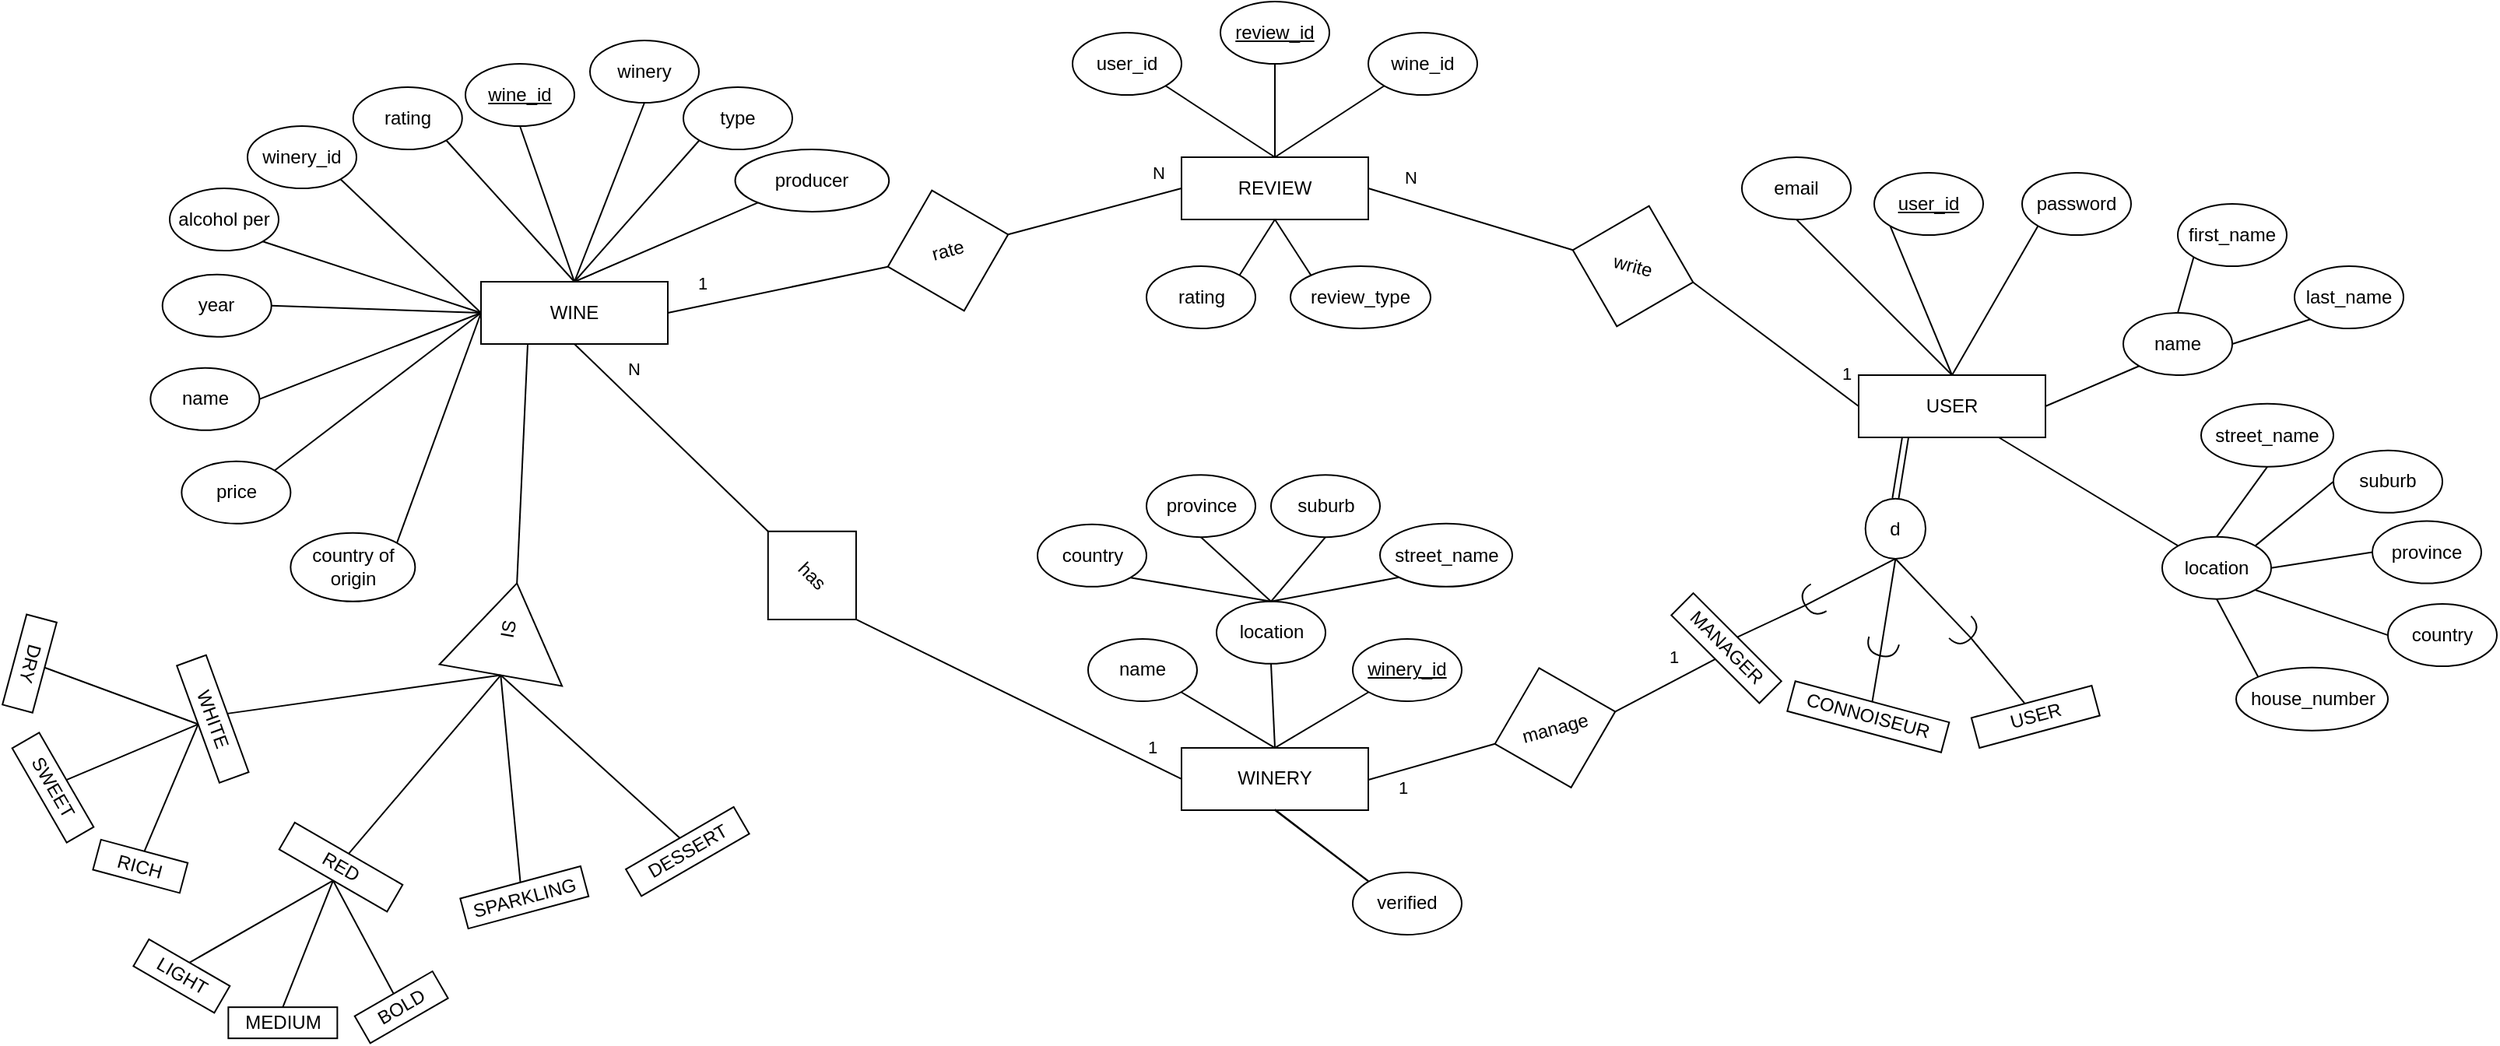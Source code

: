 <mxfile version="21.3.3" type="device">
  <diagram id="R2lEEEUBdFMjLlhIrx00" name="Page-1">
    <mxGraphModel dx="2692" dy="1970" grid="1" gridSize="10" guides="1" tooltips="1" connect="1" arrows="1" fold="1" page="1" pageScale="1" pageWidth="850" pageHeight="1100" math="0" shadow="0" extFonts="Permanent Marker^https://fonts.googleapis.com/css?family=Permanent+Marker">
      <root>
        <mxCell id="0" />
        <mxCell id="1" parent="0" />
        <mxCell id="uIdBbjLxFniSCo1o9cFx-1" value="WINE" style="rounded=0;whiteSpace=wrap;html=1;" parent="1" vertex="1">
          <mxGeometry x="20" y="70" width="120" height="40" as="geometry" />
        </mxCell>
        <mxCell id="uIdBbjLxFniSCo1o9cFx-4" value="&lt;u&gt;wine_id&lt;/u&gt;" style="ellipse;whiteSpace=wrap;html=1;" parent="1" vertex="1">
          <mxGeometry x="10" y="-70" width="70" height="40" as="geometry" />
        </mxCell>
        <mxCell id="uIdBbjLxFniSCo1o9cFx-5" value="" style="endArrow=none;html=1;rounded=0;exitX=0.5;exitY=0;exitDx=0;exitDy=0;entryX=0.5;entryY=1;entryDx=0;entryDy=0;" parent="1" source="uIdBbjLxFniSCo1o9cFx-1" target="uIdBbjLxFniSCo1o9cFx-4" edge="1">
          <mxGeometry width="50" height="50" relative="1" as="geometry">
            <mxPoint x="100" y="70" as="sourcePoint" />
            <mxPoint x="80" y="-20" as="targetPoint" />
          </mxGeometry>
        </mxCell>
        <mxCell id="uIdBbjLxFniSCo1o9cFx-6" value="type" style="ellipse;whiteSpace=wrap;html=1;" parent="1" vertex="1">
          <mxGeometry x="150" y="-55" width="70" height="40" as="geometry" />
        </mxCell>
        <mxCell id="uIdBbjLxFniSCo1o9cFx-7" value="" style="endArrow=none;html=1;rounded=0;entryX=0;entryY=1;entryDx=0;entryDy=0;exitX=0.5;exitY=0;exitDx=0;exitDy=0;" parent="1" source="uIdBbjLxFniSCo1o9cFx-1" target="uIdBbjLxFniSCo1o9cFx-6" edge="1">
          <mxGeometry width="50" height="50" relative="1" as="geometry">
            <mxPoint x="110" y="80" as="sourcePoint" />
            <mxPoint x="150.251" y="4.142" as="targetPoint" />
          </mxGeometry>
        </mxCell>
        <mxCell id="uIdBbjLxFniSCo1o9cFx-8" value="name" style="ellipse;whiteSpace=wrap;html=1;" parent="1" vertex="1">
          <mxGeometry x="-192.32" y="125.41" width="70" height="40" as="geometry" />
        </mxCell>
        <mxCell id="uIdBbjLxFniSCo1o9cFx-9" value="" style="endArrow=none;html=1;rounded=0;exitX=0;exitY=0.5;exitDx=0;exitDy=0;entryX=1;entryY=0.5;entryDx=0;entryDy=0;" parent="1" source="uIdBbjLxFniSCo1o9cFx-1" target="uIdBbjLxFniSCo1o9cFx-8" edge="1">
          <mxGeometry width="50" height="50" relative="1" as="geometry">
            <mxPoint x="40" y="90" as="sourcePoint" />
            <mxPoint x="-50" y="110" as="targetPoint" />
          </mxGeometry>
        </mxCell>
        <mxCell id="uIdBbjLxFniSCo1o9cFx-12" value="rating" style="ellipse;whiteSpace=wrap;html=1;" parent="1" vertex="1">
          <mxGeometry x="-62.12" y="-55" width="70" height="40" as="geometry" />
        </mxCell>
        <mxCell id="uIdBbjLxFniSCo1o9cFx-13" value="" style="endArrow=none;html=1;rounded=0;entryX=1;entryY=1;entryDx=0;entryDy=0;exitX=0.5;exitY=0;exitDx=0;exitDy=0;" parent="1" source="uIdBbjLxFniSCo1o9cFx-1" target="uIdBbjLxFniSCo1o9cFx-12" edge="1">
          <mxGeometry width="50" height="50" relative="1" as="geometry">
            <mxPoint x="140" y="110" as="sourcePoint" />
            <mxPoint x="390" y="360" as="targetPoint" />
          </mxGeometry>
        </mxCell>
        <mxCell id="uIdBbjLxFniSCo1o9cFx-17" value="USER" style="rounded=0;whiteSpace=wrap;html=1;" parent="1" vertex="1">
          <mxGeometry x="905" y="130" width="120" height="40" as="geometry" />
        </mxCell>
        <mxCell id="uIdBbjLxFniSCo1o9cFx-18" value="&lt;u&gt;user_id&lt;/u&gt;" style="ellipse;whiteSpace=wrap;html=1;" parent="1" vertex="1">
          <mxGeometry x="915" width="70" height="40" as="geometry" />
        </mxCell>
        <mxCell id="uIdBbjLxFniSCo1o9cFx-19" value="" style="endArrow=none;html=1;rounded=0;exitX=0.5;exitY=0;exitDx=0;exitDy=0;entryX=0;entryY=1;entryDx=0;entryDy=0;" parent="1" source="uIdBbjLxFniSCo1o9cFx-17" target="uIdBbjLxFniSCo1o9cFx-18" edge="1">
          <mxGeometry width="50" height="50" relative="1" as="geometry">
            <mxPoint x="985" y="130" as="sourcePoint" />
            <mxPoint x="965" y="40" as="targetPoint" />
          </mxGeometry>
        </mxCell>
        <mxCell id="uIdBbjLxFniSCo1o9cFx-20" value="password" style="ellipse;whiteSpace=wrap;html=1;" parent="1" vertex="1">
          <mxGeometry x="1010" width="70" height="40" as="geometry" />
        </mxCell>
        <mxCell id="uIdBbjLxFniSCo1o9cFx-21" value="" style="endArrow=none;html=1;rounded=0;entryX=0;entryY=1;entryDx=0;entryDy=0;exitX=0.5;exitY=0;exitDx=0;exitDy=0;" parent="1" source="uIdBbjLxFniSCo1o9cFx-17" target="uIdBbjLxFniSCo1o9cFx-20" edge="1">
          <mxGeometry width="50" height="50" relative="1" as="geometry">
            <mxPoint x="995" y="140" as="sourcePoint" />
            <mxPoint x="1245" y="390" as="targetPoint" />
          </mxGeometry>
        </mxCell>
        <mxCell id="uIdBbjLxFniSCo1o9cFx-22" value="name" style="ellipse;whiteSpace=wrap;html=1;" parent="1" vertex="1">
          <mxGeometry x="1075" y="90" width="70" height="40" as="geometry" />
        </mxCell>
        <mxCell id="uIdBbjLxFniSCo1o9cFx-23" value="" style="endArrow=none;html=1;rounded=0;exitX=1;exitY=0.5;exitDx=0;exitDy=0;entryX=0;entryY=1;entryDx=0;entryDy=0;" parent="1" source="uIdBbjLxFniSCo1o9cFx-17" target="uIdBbjLxFniSCo1o9cFx-22" edge="1">
          <mxGeometry width="50" height="50" relative="1" as="geometry">
            <mxPoint x="925" y="150" as="sourcePoint" />
            <mxPoint x="835" y="170" as="targetPoint" />
          </mxGeometry>
        </mxCell>
        <mxCell id="uIdBbjLxFniSCo1o9cFx-25" value="email" style="ellipse;whiteSpace=wrap;html=1;" parent="1" vertex="1">
          <mxGeometry x="830" y="-10" width="70" height="40" as="geometry" />
        </mxCell>
        <mxCell id="uIdBbjLxFniSCo1o9cFx-26" value="" style="endArrow=none;html=1;rounded=0;entryX=0.5;entryY=1;entryDx=0;entryDy=0;exitX=0.5;exitY=0;exitDx=0;exitDy=0;" parent="1" source="uIdBbjLxFniSCo1o9cFx-17" target="uIdBbjLxFniSCo1o9cFx-25" edge="1">
          <mxGeometry width="50" height="50" relative="1" as="geometry">
            <mxPoint x="1025" y="170" as="sourcePoint" />
            <mxPoint x="1275" y="420" as="targetPoint" />
          </mxGeometry>
        </mxCell>
        <mxCell id="uIdBbjLxFniSCo1o9cFx-28" value="write" style="rhombus;whiteSpace=wrap;html=1;rotation=15;" parent="1" vertex="1">
          <mxGeometry x="720" y="20" width="80" height="80" as="geometry" />
        </mxCell>
        <mxCell id="uIdBbjLxFniSCo1o9cFx-30" value="N" style="endArrow=none;html=1;rounded=0;exitX=1;exitY=0.5;exitDx=0;exitDy=0;entryX=0;entryY=0.5;entryDx=0;entryDy=0;" parent="1" source="uIdBbjLxFniSCo1o9cFx-107" target="uIdBbjLxFniSCo1o9cFx-76" edge="1">
          <mxGeometry x="0.776" y="14" width="50" height="50" relative="1" as="geometry">
            <mxPoint x="240" y="250" as="sourcePoint" />
            <mxPoint x="480" y="190" as="targetPoint" />
            <mxPoint x="1" as="offset" />
          </mxGeometry>
        </mxCell>
        <mxCell id="uIdBbjLxFniSCo1o9cFx-36" value="has" style="rhombus;whiteSpace=wrap;html=1;rotation=45;" parent="1" vertex="1">
          <mxGeometry x="192.68" y="218.66" width="80" height="80" as="geometry" />
        </mxCell>
        <mxCell id="uIdBbjLxFniSCo1o9cFx-41" value="1" style="endArrow=none;html=1;rounded=0;exitX=1;exitY=0.5;exitDx=0;exitDy=0;entryX=0;entryY=0.5;entryDx=0;entryDy=0;" parent="1" source="uIdBbjLxFniSCo1o9cFx-36" target="uIdBbjLxFniSCo1o9cFx-43" edge="1">
          <mxGeometry x="0.778" y="10" width="50" height="50" relative="1" as="geometry">
            <mxPoint x="350" y="59.48" as="sourcePoint" />
            <mxPoint x="430" y="269.48" as="targetPoint" />
            <mxPoint as="offset" />
          </mxGeometry>
        </mxCell>
        <mxCell id="uIdBbjLxFniSCo1o9cFx-42" value="N" style="endArrow=none;html=1;rounded=0;entryX=0;entryY=0.5;entryDx=0;entryDy=0;exitX=0.5;exitY=1;exitDx=0;exitDy=0;" parent="1" source="uIdBbjLxFniSCo1o9cFx-1" target="uIdBbjLxFniSCo1o9cFx-36" edge="1">
          <mxGeometry x="-0.557" y="15" width="50" height="50" relative="1" as="geometry">
            <mxPoint x="320" y="160" as="sourcePoint" />
            <mxPoint x="500" y="160" as="targetPoint" />
            <mxPoint as="offset" />
          </mxGeometry>
        </mxCell>
        <mxCell id="uIdBbjLxFniSCo1o9cFx-43" value="WINERY" style="rounded=0;whiteSpace=wrap;html=1;" parent="1" vertex="1">
          <mxGeometry x="470" y="369.48" width="120" height="40" as="geometry" />
        </mxCell>
        <mxCell id="uIdBbjLxFniSCo1o9cFx-44" value="&lt;u&gt;winery_id&lt;/u&gt;" style="ellipse;whiteSpace=wrap;html=1;" parent="1" vertex="1">
          <mxGeometry x="580" y="299.48" width="70" height="40" as="geometry" />
        </mxCell>
        <mxCell id="uIdBbjLxFniSCo1o9cFx-45" value="" style="endArrow=none;html=1;rounded=0;exitX=0.5;exitY=0;exitDx=0;exitDy=0;entryX=0;entryY=1;entryDx=0;entryDy=0;" parent="1" source="uIdBbjLxFniSCo1o9cFx-43" target="uIdBbjLxFniSCo1o9cFx-44" edge="1">
          <mxGeometry width="50" height="50" relative="1" as="geometry">
            <mxPoint x="550" y="369.48" as="sourcePoint" />
            <mxPoint x="530" y="279.48" as="targetPoint" />
          </mxGeometry>
        </mxCell>
        <mxCell id="uIdBbjLxFniSCo1o9cFx-46" value="location" style="ellipse;whiteSpace=wrap;html=1;" parent="1" vertex="1">
          <mxGeometry x="492.5" y="275.41" width="70" height="40" as="geometry" />
        </mxCell>
        <mxCell id="uIdBbjLxFniSCo1o9cFx-47" value="" style="endArrow=none;html=1;rounded=0;entryX=0.5;entryY=1;entryDx=0;entryDy=0;exitX=0.5;exitY=0;exitDx=0;exitDy=0;" parent="1" source="uIdBbjLxFniSCo1o9cFx-43" target="uIdBbjLxFniSCo1o9cFx-46" edge="1">
          <mxGeometry width="50" height="50" relative="1" as="geometry">
            <mxPoint x="560" y="379.48" as="sourcePoint" />
            <mxPoint x="810" y="629.48" as="targetPoint" />
          </mxGeometry>
        </mxCell>
        <mxCell id="uIdBbjLxFniSCo1o9cFx-50" value="verified" style="ellipse;whiteSpace=wrap;html=1;" parent="1" vertex="1">
          <mxGeometry x="580" y="449.48" width="70" height="40" as="geometry" />
        </mxCell>
        <mxCell id="uIdBbjLxFniSCo1o9cFx-51" value="name" style="ellipse;whiteSpace=wrap;html=1;" parent="1" vertex="1">
          <mxGeometry x="410" y="299.48" width="70" height="40" as="geometry" />
        </mxCell>
        <mxCell id="uIdBbjLxFniSCo1o9cFx-52" value="" style="endArrow=none;html=1;rounded=0;entryX=1;entryY=1;entryDx=0;entryDy=0;exitX=0.5;exitY=0;exitDx=0;exitDy=0;" parent="1" source="uIdBbjLxFniSCo1o9cFx-43" target="uIdBbjLxFniSCo1o9cFx-51" edge="1">
          <mxGeometry width="50" height="50" relative="1" as="geometry">
            <mxPoint x="590" y="409.48" as="sourcePoint" />
            <mxPoint x="840" y="659.48" as="targetPoint" />
          </mxGeometry>
        </mxCell>
        <mxCell id="uIdBbjLxFniSCo1o9cFx-53" value="" style="endArrow=none;html=1;rounded=0;entryX=0;entryY=0;entryDx=0;entryDy=0;exitX=0.5;exitY=1;exitDx=0;exitDy=0;" parent="1" source="uIdBbjLxFniSCo1o9cFx-43" target="uIdBbjLxFniSCo1o9cFx-50" edge="1">
          <mxGeometry width="50" height="50" relative="1" as="geometry">
            <mxPoint x="570" y="389.48" as="sourcePoint" />
            <mxPoint x="685" y="309.48" as="targetPoint" />
          </mxGeometry>
        </mxCell>
        <mxCell id="uIdBbjLxFniSCo1o9cFx-72" value="last_name" style="ellipse;whiteSpace=wrap;html=1;" parent="1" vertex="1">
          <mxGeometry x="1185" y="60" width="70" height="40" as="geometry" />
        </mxCell>
        <mxCell id="uIdBbjLxFniSCo1o9cFx-73" value="first_name" style="ellipse;whiteSpace=wrap;html=1;" parent="1" vertex="1">
          <mxGeometry x="1110" y="20" width="70" height="40" as="geometry" />
        </mxCell>
        <mxCell id="uIdBbjLxFniSCo1o9cFx-74" value="" style="endArrow=none;html=1;rounded=0;entryX=0;entryY=1;entryDx=0;entryDy=0;exitX=0.5;exitY=0;exitDx=0;exitDy=0;" parent="1" source="uIdBbjLxFniSCo1o9cFx-22" target="uIdBbjLxFniSCo1o9cFx-73" edge="1">
          <mxGeometry width="50" height="50" relative="1" as="geometry">
            <mxPoint x="965" y="100" as="sourcePoint" />
            <mxPoint x="1035" y="34" as="targetPoint" />
          </mxGeometry>
        </mxCell>
        <mxCell id="uIdBbjLxFniSCo1o9cFx-75" value="" style="endArrow=none;html=1;rounded=0;entryX=0;entryY=1;entryDx=0;entryDy=0;exitX=1;exitY=0.5;exitDx=0;exitDy=0;" parent="1" source="uIdBbjLxFniSCo1o9cFx-22" target="uIdBbjLxFniSCo1o9cFx-72" edge="1">
          <mxGeometry width="50" height="50" relative="1" as="geometry">
            <mxPoint x="975" y="110" as="sourcePoint" />
            <mxPoint x="1045" y="44" as="targetPoint" />
          </mxGeometry>
        </mxCell>
        <mxCell id="uIdBbjLxFniSCo1o9cFx-76" value="REVIEW" style="rounded=0;whiteSpace=wrap;html=1;" parent="1" vertex="1">
          <mxGeometry x="470" y="-10" width="120" height="40" as="geometry" />
        </mxCell>
        <mxCell id="uIdBbjLxFniSCo1o9cFx-77" value="&lt;u&gt;review_id&lt;/u&gt;" style="ellipse;whiteSpace=wrap;html=1;" parent="1" vertex="1">
          <mxGeometry x="495" y="-110" width="70" height="40" as="geometry" />
        </mxCell>
        <mxCell id="uIdBbjLxFniSCo1o9cFx-78" value="" style="endArrow=none;html=1;rounded=0;exitX=0.5;exitY=0;exitDx=0;exitDy=0;entryX=0.5;entryY=1;entryDx=0;entryDy=0;" parent="1" source="uIdBbjLxFniSCo1o9cFx-76" target="uIdBbjLxFniSCo1o9cFx-77" edge="1">
          <mxGeometry width="50" height="50" relative="1" as="geometry">
            <mxPoint x="550" y="10" as="sourcePoint" />
            <mxPoint x="530" y="-80" as="targetPoint" />
          </mxGeometry>
        </mxCell>
        <mxCell id="uIdBbjLxFniSCo1o9cFx-79" value="wine_id" style="ellipse;whiteSpace=wrap;html=1;" parent="1" vertex="1">
          <mxGeometry x="590" y="-90" width="70" height="40" as="geometry" />
        </mxCell>
        <mxCell id="uIdBbjLxFniSCo1o9cFx-80" value="" style="endArrow=none;html=1;rounded=0;entryX=0;entryY=1;entryDx=0;entryDy=0;exitX=0.5;exitY=0;exitDx=0;exitDy=0;" parent="1" source="uIdBbjLxFniSCo1o9cFx-76" target="uIdBbjLxFniSCo1o9cFx-79" edge="1">
          <mxGeometry width="50" height="50" relative="1" as="geometry">
            <mxPoint x="560" y="20" as="sourcePoint" />
            <mxPoint x="810" y="270" as="targetPoint" />
          </mxGeometry>
        </mxCell>
        <mxCell id="uIdBbjLxFniSCo1o9cFx-82" value="1" style="endArrow=none;html=1;rounded=0;exitX=1;exitY=0.5;exitDx=0;exitDy=0;entryX=0;entryY=0.5;entryDx=0;entryDy=0;" parent="1" source="uIdBbjLxFniSCo1o9cFx-28" target="uIdBbjLxFniSCo1o9cFx-17" edge="1">
          <mxGeometry x="0.705" y="12" width="50" height="50" relative="1" as="geometry">
            <mxPoint x="450" y="70" as="sourcePoint" />
            <mxPoint x="610" y="70" as="targetPoint" />
            <mxPoint as="offset" />
          </mxGeometry>
        </mxCell>
        <mxCell id="uIdBbjLxFniSCo1o9cFx-83" value="user_id" style="ellipse;whiteSpace=wrap;html=1;" parent="1" vertex="1">
          <mxGeometry x="400" y="-90" width="70" height="40" as="geometry" />
        </mxCell>
        <mxCell id="uIdBbjLxFniSCo1o9cFx-84" value="" style="endArrow=none;html=1;rounded=0;entryX=1;entryY=1;entryDx=0;entryDy=0;exitX=0.5;exitY=0;exitDx=0;exitDy=0;" parent="1" source="uIdBbjLxFniSCo1o9cFx-76" target="uIdBbjLxFniSCo1o9cFx-83" edge="1">
          <mxGeometry width="50" height="50" relative="1" as="geometry">
            <mxPoint x="590" y="50" as="sourcePoint" />
            <mxPoint x="840" y="300" as="targetPoint" />
          </mxGeometry>
        </mxCell>
        <mxCell id="uIdBbjLxFniSCo1o9cFx-102" value="N" style="endArrow=none;html=1;rounded=0;exitX=1;exitY=0.5;exitDx=0;exitDy=0;entryX=0;entryY=0.5;entryDx=0;entryDy=0;" parent="1" source="uIdBbjLxFniSCo1o9cFx-76" target="uIdBbjLxFniSCo1o9cFx-28" edge="1">
          <mxGeometry x="-0.654" y="14" width="50" height="50" relative="1" as="geometry">
            <mxPoint x="780" y="210" as="sourcePoint" />
            <mxPoint x="925" y="260" as="targetPoint" />
            <mxPoint as="offset" />
          </mxGeometry>
        </mxCell>
        <mxCell id="uIdBbjLxFniSCo1o9cFx-107" value="rate" style="rhombus;whiteSpace=wrap;html=1;rotation=-15;" parent="1" vertex="1">
          <mxGeometry x="280" y="10" width="80" height="80" as="geometry" />
        </mxCell>
        <mxCell id="uIdBbjLxFniSCo1o9cFx-112" value="1" style="endArrow=none;html=1;rounded=0;exitX=1;exitY=0.5;exitDx=0;exitDy=0;entryX=0;entryY=0.5;entryDx=0;entryDy=0;" parent="1" source="uIdBbjLxFniSCo1o9cFx-1" target="uIdBbjLxFniSCo1o9cFx-107" edge="1">
          <mxGeometry x="-0.654" y="14" width="50" height="50" relative="1" as="geometry">
            <mxPoint x="240" y="-140" as="sourcePoint" />
            <mxPoint x="545" y="90" as="targetPoint" />
            <mxPoint as="offset" />
          </mxGeometry>
        </mxCell>
        <mxCell id="uIdBbjLxFniSCo1o9cFx-117" value="IS&lt;br&gt;" style="triangle;whiteSpace=wrap;html=1;rotation=-80;" parent="1" vertex="1">
          <mxGeometry x="7.88" y="253.25" width="60" height="80" as="geometry" />
        </mxCell>
        <mxCell id="uIdBbjLxFniSCo1o9cFx-118" value="" style="endArrow=none;html=1;rounded=0;exitX=0.25;exitY=1;exitDx=0;exitDy=0;entryX=1;entryY=0.5;entryDx=0;entryDy=0;" parent="1" source="uIdBbjLxFniSCo1o9cFx-1" target="uIdBbjLxFniSCo1o9cFx-117" edge="1">
          <mxGeometry width="50" height="50" relative="1" as="geometry">
            <mxPoint x="-20.0" y="163.52" as="sourcePoint" />
            <mxPoint x="-62.12" y="234.28" as="targetPoint" />
          </mxGeometry>
        </mxCell>
        <mxCell id="uIdBbjLxFniSCo1o9cFx-120" value="" style="endArrow=none;html=1;rounded=0;exitX=0;exitY=0.5;exitDx=0;exitDy=0;entryX=0.5;entryY=0;entryDx=0;entryDy=0;" parent="1" source="uIdBbjLxFniSCo1o9cFx-117" target="uIdBbjLxFniSCo1o9cFx-123" edge="1">
          <mxGeometry width="50" height="50" relative="1" as="geometry">
            <mxPoint x="30.115" y="323.408" as="sourcePoint" />
            <mxPoint x="-112.32" y="363.39" as="targetPoint" />
          </mxGeometry>
        </mxCell>
        <mxCell id="uIdBbjLxFniSCo1o9cFx-121" value="" style="endArrow=none;html=1;rounded=0;entryX=0.5;entryY=0;entryDx=0;entryDy=0;exitX=0;exitY=0.5;exitDx=0;exitDy=0;" parent="1" source="uIdBbjLxFniSCo1o9cFx-117" target="uIdBbjLxFniSCo1o9cFx-124" edge="1">
          <mxGeometry width="50" height="50" relative="1" as="geometry">
            <mxPoint y="350" as="sourcePoint" />
            <mxPoint x="-62.32" y="383.39" as="targetPoint" />
          </mxGeometry>
        </mxCell>
        <mxCell id="uIdBbjLxFniSCo1o9cFx-122" value="" style="endArrow=none;html=1;rounded=0;exitX=0;exitY=0.5;exitDx=0;exitDy=0;entryX=0.5;entryY=0;entryDx=0;entryDy=0;" parent="1" source="uIdBbjLxFniSCo1o9cFx-117" target="uIdBbjLxFniSCo1o9cFx-125" edge="1">
          <mxGeometry width="50" height="50" relative="1" as="geometry">
            <mxPoint x="30.115" y="323.408" as="sourcePoint" />
            <mxPoint x="20.0" y="427.47" as="targetPoint" />
          </mxGeometry>
        </mxCell>
        <mxCell id="uIdBbjLxFniSCo1o9cFx-123" value="WHITE" style="rounded=0;whiteSpace=wrap;html=1;rotation=70;" parent="1" vertex="1">
          <mxGeometry x="-192.32" y="340.86" width="80" height="20" as="geometry" />
        </mxCell>
        <mxCell id="uIdBbjLxFniSCo1o9cFx-124" value="RED" style="rounded=0;whiteSpace=wrap;html=1;rotation=30;" parent="1" vertex="1">
          <mxGeometry x="-110" y="436.08" width="80" height="20" as="geometry" />
        </mxCell>
        <mxCell id="uIdBbjLxFniSCo1o9cFx-125" value="SPARKLING" style="rounded=0;whiteSpace=wrap;html=1;rotation=-15;" parent="1" vertex="1">
          <mxGeometry x="7.88" y="455.56" width="80" height="20" as="geometry" />
        </mxCell>
        <mxCell id="uIdBbjLxFniSCo1o9cFx-137" value="year" style="ellipse;whiteSpace=wrap;html=1;" parent="1" vertex="1">
          <mxGeometry x="-184.64" y="65.41" width="70" height="40" as="geometry" />
        </mxCell>
        <mxCell id="uIdBbjLxFniSCo1o9cFx-138" value="" style="endArrow=none;html=1;rounded=0;exitX=0;exitY=0.5;exitDx=0;exitDy=0;entryX=1;entryY=0.5;entryDx=0;entryDy=0;" parent="1" source="uIdBbjLxFniSCo1o9cFx-1" target="uIdBbjLxFniSCo1o9cFx-137" edge="1">
          <mxGeometry width="50" height="50" relative="1" as="geometry">
            <mxPoint x="90" y="80" as="sourcePoint" />
            <mxPoint x="-50" y="100" as="targetPoint" />
          </mxGeometry>
        </mxCell>
        <mxCell id="uIdBbjLxFniSCo1o9cFx-140" value="location" style="ellipse;whiteSpace=wrap;html=1;" parent="1" vertex="1">
          <mxGeometry x="1100" y="233.83" width="70" height="40" as="geometry" />
        </mxCell>
        <mxCell id="uIdBbjLxFniSCo1o9cFx-141" value="" style="endArrow=none;html=1;rounded=0;entryX=0;entryY=0;entryDx=0;entryDy=0;exitX=0.75;exitY=1;exitDx=0;exitDy=0;" parent="1" source="uIdBbjLxFniSCo1o9cFx-17" target="uIdBbjLxFniSCo1o9cFx-140" edge="1">
          <mxGeometry width="50" height="50" relative="1" as="geometry">
            <mxPoint x="950" y="289.52" as="sourcePoint" />
            <mxPoint x="1230" y="550" as="targetPoint" />
          </mxGeometry>
        </mxCell>
        <mxCell id="uIdBbjLxFniSCo1o9cFx-142" value="street_name" style="ellipse;whiteSpace=wrap;html=1;" parent="1" vertex="1">
          <mxGeometry x="1125" y="148.38" width="85" height="40.52" as="geometry" />
        </mxCell>
        <mxCell id="uIdBbjLxFniSCo1o9cFx-143" value="" style="endArrow=none;html=1;rounded=0;entryX=0.5;entryY=1;entryDx=0;entryDy=0;exitX=0.5;exitY=0;exitDx=0;exitDy=0;" parent="1" source="uIdBbjLxFniSCo1o9cFx-140" target="uIdBbjLxFniSCo1o9cFx-142" edge="1">
          <mxGeometry width="50" height="50" relative="1" as="geometry">
            <mxPoint x="1165" y="288.42" as="sourcePoint" />
            <mxPoint x="915" y="713.31" as="targetPoint" />
          </mxGeometry>
        </mxCell>
        <mxCell id="uIdBbjLxFniSCo1o9cFx-144" value="suburb" style="ellipse;whiteSpace=wrap;html=1;" parent="1" vertex="1">
          <mxGeometry x="1210" y="178.38" width="70" height="40" as="geometry" />
        </mxCell>
        <mxCell id="uIdBbjLxFniSCo1o9cFx-145" value="" style="endArrow=none;html=1;rounded=0;entryX=0;entryY=0.5;entryDx=0;entryDy=0;exitX=1;exitY=0;exitDx=0;exitDy=0;" parent="1" source="uIdBbjLxFniSCo1o9cFx-140" target="uIdBbjLxFniSCo1o9cFx-144" edge="1">
          <mxGeometry width="50" height="50" relative="1" as="geometry">
            <mxPoint x="1165" y="288.42" as="sourcePoint" />
            <mxPoint x="1340" y="683.79" as="targetPoint" />
          </mxGeometry>
        </mxCell>
        <mxCell id="uIdBbjLxFniSCo1o9cFx-149" value="province" style="ellipse;whiteSpace=wrap;html=1;" parent="1" vertex="1">
          <mxGeometry x="1235" y="223.79" width="70" height="40" as="geometry" />
        </mxCell>
        <mxCell id="uIdBbjLxFniSCo1o9cFx-150" value="country" style="ellipse;whiteSpace=wrap;html=1;" parent="1" vertex="1">
          <mxGeometry x="1245" y="277.04" width="70" height="40" as="geometry" />
        </mxCell>
        <mxCell id="uIdBbjLxFniSCo1o9cFx-151" value="" style="endArrow=none;html=1;rounded=0;entryX=0;entryY=0.5;entryDx=0;entryDy=0;exitX=1;exitY=0.5;exitDx=0;exitDy=0;" parent="1" source="uIdBbjLxFniSCo1o9cFx-140" target="uIdBbjLxFniSCo1o9cFx-149" edge="1">
          <mxGeometry width="50" height="50" relative="1" as="geometry">
            <mxPoint x="1165" y="288.42" as="sourcePoint" />
            <mxPoint x="1230" y="364.83" as="targetPoint" />
          </mxGeometry>
        </mxCell>
        <mxCell id="uIdBbjLxFniSCo1o9cFx-152" value="" style="endArrow=none;html=1;rounded=0;entryX=0;entryY=0.5;entryDx=0;entryDy=0;exitX=1;exitY=1;exitDx=0;exitDy=0;" parent="1" source="uIdBbjLxFniSCo1o9cFx-140" target="uIdBbjLxFniSCo1o9cFx-150" edge="1">
          <mxGeometry width="50" height="50" relative="1" as="geometry">
            <mxPoint x="1165" y="288.42" as="sourcePoint" />
            <mxPoint x="1240" y="374.83" as="targetPoint" />
          </mxGeometry>
        </mxCell>
        <mxCell id="uIdBbjLxFniSCo1o9cFx-153" value="street_name" style="ellipse;whiteSpace=wrap;html=1;" parent="1" vertex="1">
          <mxGeometry x="597.5" y="225.41" width="85" height="40.52" as="geometry" />
        </mxCell>
        <mxCell id="uIdBbjLxFniSCo1o9cFx-154" value="suburb" style="ellipse;whiteSpace=wrap;html=1;" parent="1" vertex="1">
          <mxGeometry x="527.5" y="194.07" width="70" height="40" as="geometry" />
        </mxCell>
        <mxCell id="uIdBbjLxFniSCo1o9cFx-155" value="province" style="ellipse;whiteSpace=wrap;html=1;" parent="1" vertex="1">
          <mxGeometry x="447.5" y="194.07" width="70" height="40" as="geometry" />
        </mxCell>
        <mxCell id="uIdBbjLxFniSCo1o9cFx-156" value="country" style="ellipse;whiteSpace=wrap;html=1;" parent="1" vertex="1">
          <mxGeometry x="377.5" y="225.93" width="70" height="40" as="geometry" />
        </mxCell>
        <mxCell id="uIdBbjLxFniSCo1o9cFx-157" value="" style="endArrow=none;html=1;rounded=0;entryX=1;entryY=1;entryDx=0;entryDy=0;exitX=0.5;exitY=0;exitDx=0;exitDy=0;" parent="1" source="uIdBbjLxFniSCo1o9cFx-46" target="uIdBbjLxFniSCo1o9cFx-156" edge="1">
          <mxGeometry width="50" height="50" relative="1" as="geometry">
            <mxPoint x="537.5" y="390.34" as="sourcePoint" />
            <mxPoint x="537.5" y="325.34" as="targetPoint" />
          </mxGeometry>
        </mxCell>
        <mxCell id="uIdBbjLxFniSCo1o9cFx-158" value="" style="endArrow=none;html=1;rounded=0;entryX=0.5;entryY=1;entryDx=0;entryDy=0;exitX=0.5;exitY=0;exitDx=0;exitDy=0;" parent="1" source="uIdBbjLxFniSCo1o9cFx-46" target="uIdBbjLxFniSCo1o9cFx-155" edge="1">
          <mxGeometry width="50" height="50" relative="1" as="geometry">
            <mxPoint x="547.5" y="400.34" as="sourcePoint" />
            <mxPoint x="547.5" y="335.34" as="targetPoint" />
          </mxGeometry>
        </mxCell>
        <mxCell id="uIdBbjLxFniSCo1o9cFx-159" value="" style="endArrow=none;html=1;rounded=0;entryX=0.5;entryY=1;entryDx=0;entryDy=0;exitX=0.5;exitY=0;exitDx=0;exitDy=0;" parent="1" source="uIdBbjLxFniSCo1o9cFx-46" target="uIdBbjLxFniSCo1o9cFx-154" edge="1">
          <mxGeometry width="50" height="50" relative="1" as="geometry">
            <mxPoint x="557.5" y="410.34" as="sourcePoint" />
            <mxPoint x="557.5" y="345.34" as="targetPoint" />
          </mxGeometry>
        </mxCell>
        <mxCell id="uIdBbjLxFniSCo1o9cFx-160" value="" style="endArrow=none;html=1;rounded=0;entryX=0;entryY=1;entryDx=0;entryDy=0;exitX=0.5;exitY=0;exitDx=0;exitDy=0;" parent="1" source="uIdBbjLxFniSCo1o9cFx-46" target="uIdBbjLxFniSCo1o9cFx-153" edge="1">
          <mxGeometry width="50" height="50" relative="1" as="geometry">
            <mxPoint x="567.5" y="420.34" as="sourcePoint" />
            <mxPoint x="567.5" y="355.34" as="targetPoint" />
          </mxGeometry>
        </mxCell>
        <mxCell id="uIdBbjLxFniSCo1o9cFx-162" value="house_number" style="ellipse;whiteSpace=wrap;html=1;" parent="1" vertex="1">
          <mxGeometry x="1147.5" y="317.86" width="97.5" height="40.52" as="geometry" />
        </mxCell>
        <mxCell id="uIdBbjLxFniSCo1o9cFx-163" value="" style="endArrow=none;html=1;rounded=0;entryX=0;entryY=0;entryDx=0;entryDy=0;exitX=0.5;exitY=1;exitDx=0;exitDy=0;" parent="1" source="uIdBbjLxFniSCo1o9cFx-140" target="uIdBbjLxFniSCo1o9cFx-162" edge="1">
          <mxGeometry width="50" height="50" relative="1" as="geometry">
            <mxPoint x="1165" y="288.42" as="sourcePoint" />
            <mxPoint x="670" y="687.38" as="targetPoint" />
          </mxGeometry>
        </mxCell>
        <mxCell id="uIdBbjLxFniSCo1o9cFx-165" value="producer" style="ellipse;whiteSpace=wrap;html=1;" parent="1" vertex="1">
          <mxGeometry x="183.26" y="-15" width="98.84" height="40" as="geometry" />
        </mxCell>
        <mxCell id="uIdBbjLxFniSCo1o9cFx-166" value="" style="endArrow=none;html=1;rounded=0;entryX=0;entryY=1;entryDx=0;entryDy=0;exitX=0.5;exitY=0;exitDx=0;exitDy=0;" parent="1" source="uIdBbjLxFniSCo1o9cFx-1" target="uIdBbjLxFniSCo1o9cFx-165" edge="1">
          <mxGeometry width="50" height="50" relative="1" as="geometry">
            <mxPoint x="131.16" y="95" as="sourcePoint" />
            <mxPoint x="211.411" y="39.142" as="targetPoint" />
          </mxGeometry>
        </mxCell>
        <mxCell id="uIdBbjLxFniSCo1o9cFx-167" value="country of origin" style="ellipse;whiteSpace=wrap;html=1;" parent="1" vertex="1">
          <mxGeometry x="-102.32" y="231.34" width="80" height="44.07" as="geometry" />
        </mxCell>
        <mxCell id="uIdBbjLxFniSCo1o9cFx-168" value="" style="endArrow=none;html=1;rounded=0;exitX=0;exitY=0.5;exitDx=0;exitDy=0;entryX=1;entryY=0;entryDx=0;entryDy=0;" parent="1" source="uIdBbjLxFniSCo1o9cFx-1" target="uIdBbjLxFniSCo1o9cFx-167" edge="1">
          <mxGeometry width="50" height="50" relative="1" as="geometry">
            <mxPoint x="30" y="200" as="sourcePoint" />
            <mxPoint x="-40" y="220" as="targetPoint" />
          </mxGeometry>
        </mxCell>
        <mxCell id="uIdBbjLxFniSCo1o9cFx-169" value="price" style="ellipse;whiteSpace=wrap;html=1;" parent="1" vertex="1">
          <mxGeometry x="-172.32" y="185.41" width="70" height="40" as="geometry" />
        </mxCell>
        <mxCell id="uIdBbjLxFniSCo1o9cFx-170" value="" style="endArrow=none;html=1;rounded=0;exitX=0;exitY=0.5;exitDx=0;exitDy=0;entryX=1;entryY=0;entryDx=0;entryDy=0;" parent="1" source="uIdBbjLxFniSCo1o9cFx-1" target="uIdBbjLxFniSCo1o9cFx-169" edge="1">
          <mxGeometry width="50" height="50" relative="1" as="geometry">
            <mxPoint x="30" y="200" as="sourcePoint" />
            <mxPoint x="-40" y="210" as="targetPoint" />
          </mxGeometry>
        </mxCell>
        <mxCell id="uIdBbjLxFniSCo1o9cFx-171" value="alcohol per" style="ellipse;whiteSpace=wrap;html=1;" parent="1" vertex="1">
          <mxGeometry x="-180" y="10" width="70" height="40" as="geometry" />
        </mxCell>
        <mxCell id="uIdBbjLxFniSCo1o9cFx-172" value="" style="endArrow=none;html=1;rounded=0;exitX=0;exitY=0.5;exitDx=0;exitDy=0;entryX=1;entryY=1;entryDx=0;entryDy=0;" parent="1" source="uIdBbjLxFniSCo1o9cFx-1" target="uIdBbjLxFniSCo1o9cFx-171" edge="1">
          <mxGeometry width="50" height="50" relative="1" as="geometry">
            <mxPoint x="37.68" y="40" as="sourcePoint" />
            <mxPoint x="-32.32" y="50" as="targetPoint" />
          </mxGeometry>
        </mxCell>
        <mxCell id="kYZ5bdaNt_2jnJTmbMFZ-7" value="" style="endArrow=none;html=1;rounded=0;exitX=0.5;exitY=1;exitDx=0;exitDy=0;entryX=0.5;entryY=0;entryDx=0;entryDy=0;" parent="1" source="uIdBbjLxFniSCo1o9cFx-124" target="kYZ5bdaNt_2jnJTmbMFZ-10" edge="1">
          <mxGeometry width="50" height="50" relative="1" as="geometry">
            <mxPoint x="-69.32" y="466.6" as="sourcePoint" />
            <mxPoint x="-185" y="527.6" as="targetPoint" />
          </mxGeometry>
        </mxCell>
        <mxCell id="kYZ5bdaNt_2jnJTmbMFZ-8" value="" style="endArrow=none;html=1;rounded=0;exitX=0.5;exitY=1;exitDx=0;exitDy=0;entryX=0.5;entryY=0;entryDx=0;entryDy=0;" parent="1" source="uIdBbjLxFniSCo1o9cFx-124" target="kYZ5bdaNt_2jnJTmbMFZ-11" edge="1">
          <mxGeometry width="50" height="50" relative="1" as="geometry">
            <mxPoint x="-69.32" y="466.6" as="sourcePoint" />
            <mxPoint x="-135" y="547.6" as="targetPoint" />
          </mxGeometry>
        </mxCell>
        <mxCell id="kYZ5bdaNt_2jnJTmbMFZ-9" value="" style="endArrow=none;html=1;rounded=0;exitX=0.5;exitY=1;exitDx=0;exitDy=0;entryX=0.5;entryY=0;entryDx=0;entryDy=0;" parent="1" source="uIdBbjLxFniSCo1o9cFx-124" target="kYZ5bdaNt_2jnJTmbMFZ-12" edge="1">
          <mxGeometry width="50" height="50" relative="1" as="geometry">
            <mxPoint x="-69.32" y="466.6" as="sourcePoint" />
            <mxPoint x="-85" y="567.6" as="targetPoint" />
          </mxGeometry>
        </mxCell>
        <mxCell id="kYZ5bdaNt_2jnJTmbMFZ-10" value="LIGHT" style="rounded=0;whiteSpace=wrap;html=1;rotation=30;" parent="1" vertex="1">
          <mxGeometry x="-202.32" y="506.08" width="60" height="20" as="geometry" />
        </mxCell>
        <mxCell id="kYZ5bdaNt_2jnJTmbMFZ-11" value="MEDIUM" style="rounded=0;whiteSpace=wrap;html=1;rotation=0;" parent="1" vertex="1">
          <mxGeometry x="-142.32" y="536.08" width="70" height="20" as="geometry" />
        </mxCell>
        <mxCell id="kYZ5bdaNt_2jnJTmbMFZ-12" value="BOLD" style="rounded=0;whiteSpace=wrap;html=1;rotation=-30;" parent="1" vertex="1">
          <mxGeometry x="-60.0" y="526.08" width="57.68" height="20" as="geometry" />
        </mxCell>
        <mxCell id="kYZ5bdaNt_2jnJTmbMFZ-22" value="DRY" style="rounded=0;whiteSpace=wrap;html=1;rotation=105;" parent="1" vertex="1">
          <mxGeometry x="-300" y="305.3" width="60" height="20" as="geometry" />
        </mxCell>
        <mxCell id="kYZ5bdaNt_2jnJTmbMFZ-23" value="SWEET" style="rounded=0;whiteSpace=wrap;html=1;rotation=60;" parent="1" vertex="1">
          <mxGeometry x="-290" y="385.04" width="70" height="20" as="geometry" />
        </mxCell>
        <mxCell id="kYZ5bdaNt_2jnJTmbMFZ-24" value="RICH" style="rounded=0;whiteSpace=wrap;html=1;rotation=15;" parent="1" vertex="1">
          <mxGeometry x="-227.68" y="435.56" width="57.68" height="20" as="geometry" />
        </mxCell>
        <mxCell id="kYZ5bdaNt_2jnJTmbMFZ-28" value="" style="endArrow=none;html=1;rounded=0;exitX=0.5;exitY=1;exitDx=0;exitDy=0;entryX=0.5;entryY=0;entryDx=0;entryDy=0;" parent="1" source="uIdBbjLxFniSCo1o9cFx-123" target="kYZ5bdaNt_2jnJTmbMFZ-23" edge="1">
          <mxGeometry width="50" height="50" relative="1" as="geometry">
            <mxPoint x="22" y="342.56" as="sourcePoint" />
            <mxPoint x="-134" y="355.56" as="targetPoint" />
          </mxGeometry>
        </mxCell>
        <mxCell id="kYZ5bdaNt_2jnJTmbMFZ-30" value="" style="endArrow=none;html=1;rounded=0;exitX=0.5;exitY=1;exitDx=0;exitDy=0;entryX=0.5;entryY=0;entryDx=0;entryDy=0;" parent="1" source="uIdBbjLxFniSCo1o9cFx-123" target="kYZ5bdaNt_2jnJTmbMFZ-22" edge="1">
          <mxGeometry width="50" height="50" relative="1" as="geometry">
            <mxPoint x="-151" y="365.56" as="sourcePoint" />
            <mxPoint x="-236" y="399.56" as="targetPoint" />
          </mxGeometry>
        </mxCell>
        <mxCell id="kYZ5bdaNt_2jnJTmbMFZ-31" value="" style="endArrow=none;html=1;rounded=0;exitX=0.5;exitY=1;exitDx=0;exitDy=0;entryX=0.5;entryY=0;entryDx=0;entryDy=0;" parent="1" source="uIdBbjLxFniSCo1o9cFx-123" target="kYZ5bdaNt_2jnJTmbMFZ-24" edge="1">
          <mxGeometry width="50" height="50" relative="1" as="geometry">
            <mxPoint x="-141" y="375.56" as="sourcePoint" />
            <mxPoint x="-226" y="409.56" as="targetPoint" />
          </mxGeometry>
        </mxCell>
        <mxCell id="kYZ5bdaNt_2jnJTmbMFZ-33" value="" style="endArrow=none;html=1;rounded=0;exitX=0;exitY=0.5;exitDx=0;exitDy=0;entryX=0.5;entryY=0;entryDx=0;entryDy=0;" parent="1" source="uIdBbjLxFniSCo1o9cFx-117" target="kYZ5bdaNt_2jnJTmbMFZ-34" edge="1">
          <mxGeometry width="50" height="50" relative="1" as="geometry">
            <mxPoint x="30.115" y="323.408" as="sourcePoint" />
            <mxPoint x="100" y="383.29" as="targetPoint" />
          </mxGeometry>
        </mxCell>
        <mxCell id="kYZ5bdaNt_2jnJTmbMFZ-34" value="DESSERT" style="rounded=0;whiteSpace=wrap;html=1;rotation=-30;" parent="1" vertex="1">
          <mxGeometry x="112.68" y="426.08" width="80" height="20" as="geometry" />
        </mxCell>
        <mxCell id="7i4iARAtb6lpRAXqWtTC-3" value="" style="endArrow=none;html=1;rounded=0;exitX=1;exitY=0.5;exitDx=0;exitDy=0;entryX=0.5;entryY=0;entryDx=0;entryDy=0;exitPerimeter=0;" parent="1" source="7i4iARAtb6lpRAXqWtTC-41" target="7i4iARAtb6lpRAXqWtTC-7" edge="1">
          <mxGeometry width="50" height="50" relative="1" as="geometry">
            <mxPoint x="932.615" y="295.446" as="sourcePoint" />
            <mxPoint x="847.68" y="415.77" as="targetPoint" />
          </mxGeometry>
        </mxCell>
        <mxCell id="7i4iARAtb6lpRAXqWtTC-4" value="" style="endArrow=none;html=1;rounded=0;entryX=0.5;entryY=0;entryDx=0;entryDy=0;exitX=1;exitY=0.5;exitDx=0;exitDy=0;exitPerimeter=0;" parent="1" source="7i4iARAtb6lpRAXqWtTC-42" target="7i4iARAtb6lpRAXqWtTC-6" edge="1">
          <mxGeometry width="50" height="50" relative="1" as="geometry">
            <mxPoint x="932.615" y="295.446" as="sourcePoint" />
            <mxPoint x="897.68" y="435.77" as="targetPoint" />
          </mxGeometry>
        </mxCell>
        <mxCell id="7i4iARAtb6lpRAXqWtTC-5" value="" style="endArrow=none;html=1;rounded=0;exitX=0.5;exitY=1;exitDx=0;exitDy=0;entryX=1;entryY=0.5;entryDx=0;entryDy=0;entryPerimeter=0;" parent="1" source="7i4iARAtb6lpRAXqWtTC-38" target="7i4iARAtb6lpRAXqWtTC-43" edge="1">
          <mxGeometry width="50" height="50" relative="1" as="geometry">
            <mxPoint x="942.615" y="294.626" as="sourcePoint" />
            <mxPoint x="990" y="479.03" as="targetPoint" />
          </mxGeometry>
        </mxCell>
        <mxCell id="7i4iARAtb6lpRAXqWtTC-6" value="CONNOISEUR" style="rounded=0;whiteSpace=wrap;html=1;rotation=15;" parent="1" vertex="1">
          <mxGeometry x="860" y="339.48" width="102.32" height="20" as="geometry" />
        </mxCell>
        <mxCell id="7i4iARAtb6lpRAXqWtTC-7" value="MANAGER" style="rounded=0;whiteSpace=wrap;html=1;rotation=45;" parent="1" vertex="1">
          <mxGeometry x="780" y="295.41" width="80" height="20" as="geometry" />
        </mxCell>
        <mxCell id="7i4iARAtb6lpRAXqWtTC-8" value="USER" style="rounded=0;whiteSpace=wrap;html=1;rotation=-15;" parent="1" vertex="1">
          <mxGeometry x="978.66" y="339.48" width="80" height="20" as="geometry" />
        </mxCell>
        <mxCell id="7i4iARAtb6lpRAXqWtTC-28" value="" style="endArrow=none;html=1;rounded=0;entryX=0;entryY=0;entryDx=0;entryDy=0;exitX=0.5;exitY=1;exitDx=0;exitDy=0;" parent="1" edge="1">
          <mxGeometry width="50" height="50" relative="1" as="geometry">
            <mxPoint x="530" y="409" as="sourcePoint" />
            <mxPoint x="590" y="455" as="targetPoint" />
          </mxGeometry>
        </mxCell>
        <mxCell id="7i4iARAtb6lpRAXqWtTC-34" value="review_type&lt;br&gt;" style="ellipse;whiteSpace=wrap;html=1;" parent="1" vertex="1">
          <mxGeometry x="540" y="60" width="90" height="40" as="geometry" />
        </mxCell>
        <mxCell id="7i4iARAtb6lpRAXqWtTC-35" value="" style="endArrow=none;html=1;rounded=0;entryX=0;entryY=0;entryDx=0;entryDy=0;exitX=0.5;exitY=1;exitDx=0;exitDy=0;" parent="1" source="uIdBbjLxFniSCo1o9cFx-76" target="7i4iARAtb6lpRAXqWtTC-34" edge="1">
          <mxGeometry width="50" height="50" relative="1" as="geometry">
            <mxPoint x="527.5" y="39.52" as="sourcePoint" />
            <mxPoint x="587.5" y="85.52" as="targetPoint" />
          </mxGeometry>
        </mxCell>
        <mxCell id="7i4iARAtb6lpRAXqWtTC-36" value="rating" style="ellipse;whiteSpace=wrap;html=1;" parent="1" vertex="1">
          <mxGeometry x="447.5" y="60.0" width="70" height="40" as="geometry" />
        </mxCell>
        <mxCell id="7i4iARAtb6lpRAXqWtTC-37" value="" style="endArrow=none;html=1;rounded=0;exitX=0.5;exitY=1;exitDx=0;exitDy=0;entryX=1;entryY=0;entryDx=0;entryDy=0;" parent="1" source="uIdBbjLxFniSCo1o9cFx-76" target="7i4iARAtb6lpRAXqWtTC-36" edge="1">
          <mxGeometry width="50" height="50" relative="1" as="geometry">
            <mxPoint x="527.5" y="40" as="sourcePoint" />
            <mxPoint x="397.5" y="40.48" as="targetPoint" />
          </mxGeometry>
        </mxCell>
        <mxCell id="7i4iARAtb6lpRAXqWtTC-38" value="d" style="ellipse;whiteSpace=wrap;html=1;aspect=fixed;" parent="1" vertex="1">
          <mxGeometry x="909.34" y="209.33" width="38.66" height="38.66" as="geometry" />
        </mxCell>
        <mxCell id="7i4iARAtb6lpRAXqWtTC-43" value="" style="shape=requiredInterface;html=1;verticalLabelPosition=bottom;sketch=0;rotation=45;" parent="1" vertex="1">
          <mxGeometry x="968.66" y="285.41" width="10" height="20" as="geometry" />
        </mxCell>
        <mxCell id="7i4iARAtb6lpRAXqWtTC-45" value="" style="endArrow=none;html=1;rounded=0;entryX=1;entryY=0.5;entryDx=0;entryDy=0;exitX=0.5;exitY=1;exitDx=0;exitDy=0;entryPerimeter=0;" parent="1" source="7i4iARAtb6lpRAXqWtTC-38" target="7i4iARAtb6lpRAXqWtTC-42" edge="1">
          <mxGeometry width="50" height="50" relative="1" as="geometry">
            <mxPoint x="934" y="247.67" as="sourcePoint" />
            <mxPoint x="960" y="349.67" as="targetPoint" />
          </mxGeometry>
        </mxCell>
        <mxCell id="7i4iARAtb6lpRAXqWtTC-42" value="" style="shape=requiredInterface;html=1;verticalLabelPosition=bottom;sketch=0;rotation=105;" parent="1" vertex="1">
          <mxGeometry x="915" y="295.41" width="10" height="20" as="geometry" />
        </mxCell>
        <mxCell id="7i4iARAtb6lpRAXqWtTC-47" value="" style="endArrow=none;html=1;rounded=0;exitX=0.5;exitY=1;exitDx=0;exitDy=0;entryX=1;entryY=0.5;entryDx=0;entryDy=0;entryPerimeter=0;" parent="1" source="7i4iARAtb6lpRAXqWtTC-38" target="7i4iARAtb6lpRAXqWtTC-41" edge="1">
          <mxGeometry width="50" height="50" relative="1" as="geometry">
            <mxPoint x="934" y="247.67" as="sourcePoint" />
            <mxPoint x="870" y="315.67" as="targetPoint" />
          </mxGeometry>
        </mxCell>
        <mxCell id="7i4iARAtb6lpRAXqWtTC-41" value="" style="shape=requiredInterface;html=1;verticalLabelPosition=bottom;sketch=0;rotation=-210;" parent="1" vertex="1">
          <mxGeometry x="870" y="265.41" width="10" height="20" as="geometry" />
        </mxCell>
        <mxCell id="7i4iARAtb6lpRAXqWtTC-50" value="" style="endArrow=none;html=1;rounded=0;exitX=1;exitY=0.5;exitDx=0;exitDy=0;exitPerimeter=0;" parent="1" source="7i4iARAtb6lpRAXqWtTC-43" target="7i4iARAtb6lpRAXqWtTC-8" edge="1">
          <mxGeometry width="50" height="50" relative="1" as="geometry">
            <mxPoint x="934" y="258.49" as="sourcePoint" />
            <mxPoint x="1040" y="342.49" as="targetPoint" />
          </mxGeometry>
        </mxCell>
        <mxCell id="7i4iARAtb6lpRAXqWtTC-52" value="" style="shape=link;html=1;rounded=0;exitX=0.25;exitY=1;exitDx=0;exitDy=0;entryX=0.5;entryY=0;entryDx=0;entryDy=0;" parent="1" source="uIdBbjLxFniSCo1o9cFx-17" target="7i4iARAtb6lpRAXqWtTC-38" edge="1">
          <mxGeometry relative="1" as="geometry">
            <mxPoint x="905" y="445.58" as="sourcePoint" />
            <mxPoint x="1065" y="445.58" as="targetPoint" />
          </mxGeometry>
        </mxCell>
        <mxCell id="7i4iARAtb6lpRAXqWtTC-57" value="1" style="endArrow=none;html=1;rounded=0;exitX=1;exitY=0.5;exitDx=0;exitDy=0;entryX=0.5;entryY=1;entryDx=0;entryDy=0;" parent="1" source="7i4iARAtb6lpRAXqWtTC-58" target="7i4iARAtb6lpRAXqWtTC-7" edge="1">
          <mxGeometry x="0.379" y="14" width="50" height="50" relative="1" as="geometry">
            <mxPoint x="678.464" y="351.356" as="sourcePoint" />
            <mxPoint x="925" y="279.98" as="targetPoint" />
            <mxPoint as="offset" />
            <Array as="points" />
          </mxGeometry>
        </mxCell>
        <mxCell id="7i4iARAtb6lpRAXqWtTC-58" value="manage" style="rhombus;whiteSpace=wrap;html=1;rotation=-15;" parent="1" vertex="1">
          <mxGeometry x="670" y="316.79" width="80" height="79.48" as="geometry" />
        </mxCell>
        <mxCell id="7i4iARAtb6lpRAXqWtTC-59" value="1" style="endArrow=none;html=1;rounded=0;entryX=0;entryY=0.5;entryDx=0;entryDy=0;" parent="1" target="7i4iARAtb6lpRAXqWtTC-58" edge="1">
          <mxGeometry x="-0.543" y="-11" width="50" height="50" relative="1" as="geometry">
            <mxPoint x="590" y="390" as="sourcePoint" />
            <mxPoint x="915" y="378" as="targetPoint" />
            <mxPoint as="offset" />
            <Array as="points" />
          </mxGeometry>
        </mxCell>
        <mxCell id="LLkszGIQ4BImyIRacERr-1" value="winery_id" style="ellipse;whiteSpace=wrap;html=1;" vertex="1" parent="1">
          <mxGeometry x="-130" y="-30" width="70" height="40" as="geometry" />
        </mxCell>
        <mxCell id="LLkszGIQ4BImyIRacERr-2" value="" style="endArrow=none;html=1;rounded=0;exitX=0;exitY=0.5;exitDx=0;exitDy=0;entryX=1;entryY=1;entryDx=0;entryDy=0;" edge="1" parent="1" target="LLkszGIQ4BImyIRacERr-1" source="uIdBbjLxFniSCo1o9cFx-1">
          <mxGeometry width="50" height="50" relative="1" as="geometry">
            <mxPoint x="50" y="50" as="sourcePoint" />
            <mxPoint x="-2.32" y="10" as="targetPoint" />
          </mxGeometry>
        </mxCell>
        <mxCell id="LLkszGIQ4BImyIRacERr-4" value="winery" style="ellipse;whiteSpace=wrap;html=1;" vertex="1" parent="1">
          <mxGeometry x="90" y="-85" width="70" height="40" as="geometry" />
        </mxCell>
        <mxCell id="LLkszGIQ4BImyIRacERr-5" value="" style="endArrow=none;html=1;rounded=0;entryX=0.5;entryY=1;entryDx=0;entryDy=0;exitX=0.5;exitY=0;exitDx=0;exitDy=0;" edge="1" parent="1" target="LLkszGIQ4BImyIRacERr-4" source="uIdBbjLxFniSCo1o9cFx-1">
          <mxGeometry width="50" height="50" relative="1" as="geometry">
            <mxPoint x="20" y="40" as="sourcePoint" />
            <mxPoint x="90.251" y="-25.858" as="targetPoint" />
          </mxGeometry>
        </mxCell>
      </root>
    </mxGraphModel>
  </diagram>
</mxfile>
